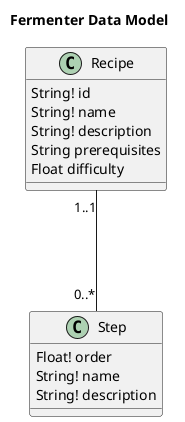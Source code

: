 @startuml

title Fermenter Data Model

class Recipe {
    String! id
    String! name
    String! description
    String prerequisites
    Float difficulty
}

class Step {
    Float! order
    String! name
    String! description
}

'class Brand {
'  String name
'}
'
'class Bottle {
'  String name
'  Float age
'  Float abv
'  String type
'}
'
'Brand "1..1" --- "0..*" Bottle

Recipe "1..1" --- "0..*" Step

@enduml
